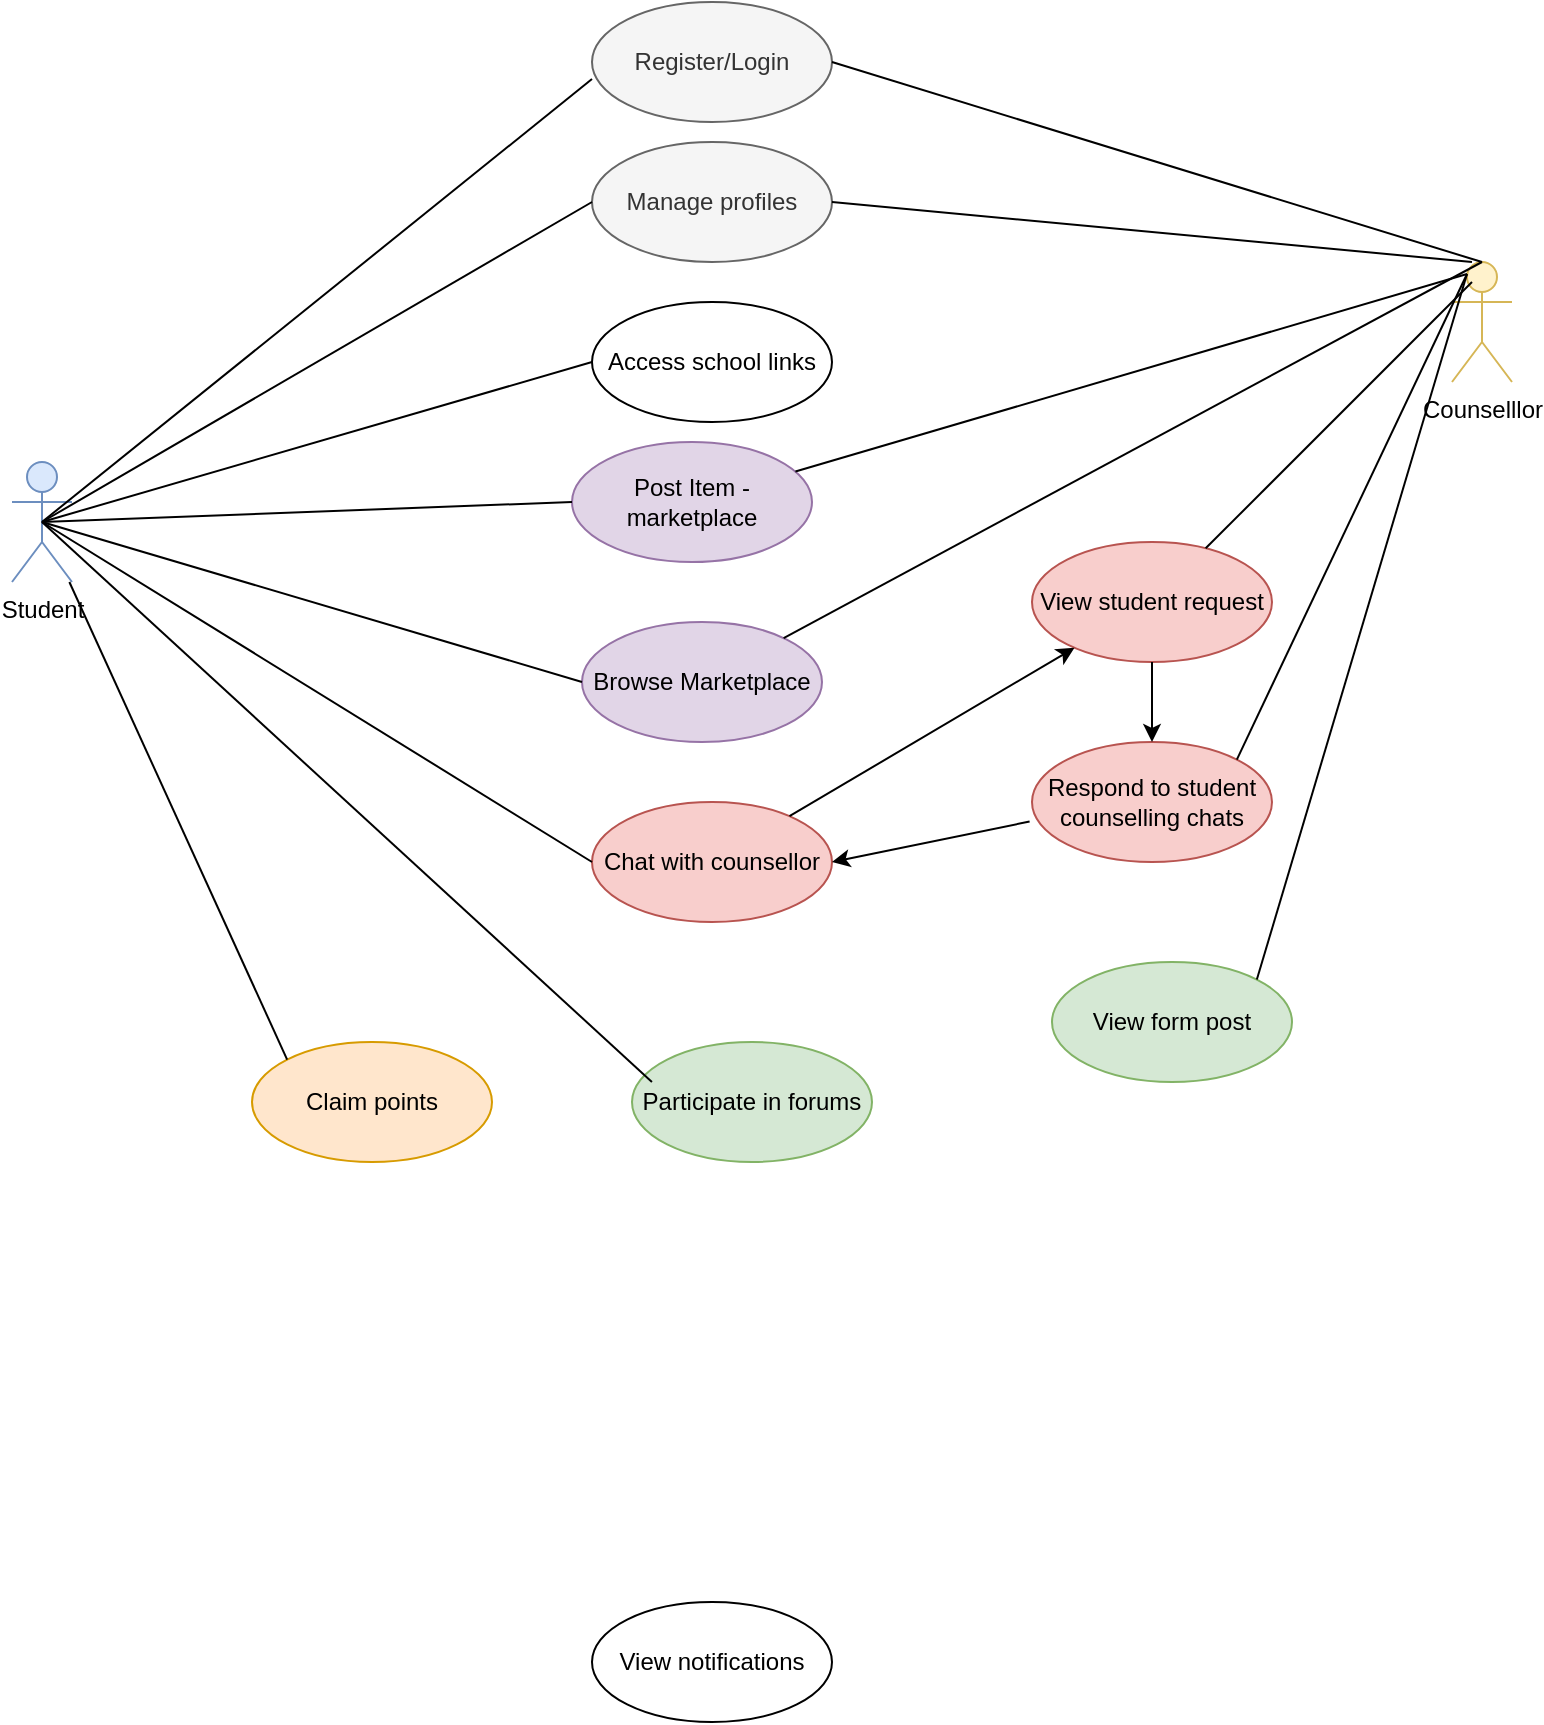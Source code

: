 <mxfile version="26.2.14">
  <diagram name="Page-1" id="8jL-0pATLc8GcxIL5tTk">
    <mxGraphModel dx="894" dy="574" grid="1" gridSize="10" guides="1" tooltips="1" connect="1" arrows="1" fold="1" page="1" pageScale="1" pageWidth="850" pageHeight="1100" math="0" shadow="0">
      <root>
        <mxCell id="0" />
        <mxCell id="1" parent="0" />
        <mxCell id="3PYbczPSeJeNQd67qq1C-2" value="Manage profiles" style="ellipse;whiteSpace=wrap;html=1;fillColor=#f5f5f5;fontColor=#333333;strokeColor=#666666;" vertex="1" parent="1">
          <mxGeometry x="310" y="100" width="120" height="60" as="geometry" />
        </mxCell>
        <mxCell id="3PYbczPSeJeNQd67qq1C-4" value="Register/Login" style="ellipse;whiteSpace=wrap;html=1;fillColor=#f5f5f5;strokeColor=#666666;fontColor=#333333;" vertex="1" parent="1">
          <mxGeometry x="310" y="30" width="120" height="60" as="geometry" />
        </mxCell>
        <mxCell id="3PYbczPSeJeNQd67qq1C-5" value="Access school links" style="ellipse;whiteSpace=wrap;html=1;" vertex="1" parent="1">
          <mxGeometry x="310" y="180" width="120" height="60" as="geometry" />
        </mxCell>
        <mxCell id="3PYbczPSeJeNQd67qq1C-6" value="Post Item - marketplace" style="ellipse;whiteSpace=wrap;html=1;fillColor=#e1d5e7;strokeColor=#9673a6;" vertex="1" parent="1">
          <mxGeometry x="300" y="250" width="120" height="60" as="geometry" />
        </mxCell>
        <mxCell id="3PYbczPSeJeNQd67qq1C-7" value="Browse Marketplace" style="ellipse;whiteSpace=wrap;html=1;fillColor=#e1d5e7;strokeColor=#9673a6;" vertex="1" parent="1">
          <mxGeometry x="305" y="340" width="120" height="60" as="geometry" />
        </mxCell>
        <mxCell id="3PYbczPSeJeNQd67qq1C-8" value="Participate in forums" style="ellipse;whiteSpace=wrap;html=1;fillColor=#d5e8d4;strokeColor=#82b366;" vertex="1" parent="1">
          <mxGeometry x="330" y="550" width="120" height="60" as="geometry" />
        </mxCell>
        <mxCell id="3PYbczPSeJeNQd67qq1C-10" value="Chat with counsellor" style="ellipse;whiteSpace=wrap;html=1;fillColor=#f8cecc;strokeColor=#b85450;" vertex="1" parent="1">
          <mxGeometry x="310" y="430" width="120" height="60" as="geometry" />
        </mxCell>
        <mxCell id="3PYbczPSeJeNQd67qq1C-11" value="Claim points" style="ellipse;whiteSpace=wrap;html=1;fillColor=#ffe6cc;strokeColor=#d79b00;" vertex="1" parent="1">
          <mxGeometry x="140" y="550" width="120" height="60" as="geometry" />
        </mxCell>
        <mxCell id="3PYbczPSeJeNQd67qq1C-12" value="View notifications" style="ellipse;whiteSpace=wrap;html=1;" vertex="1" parent="1">
          <mxGeometry x="310" y="830" width="120" height="60" as="geometry" />
        </mxCell>
        <mxCell id="3PYbczPSeJeNQd67qq1C-14" value="Student&lt;div&gt;&lt;br&gt;&lt;/div&gt;" style="shape=umlActor;verticalLabelPosition=bottom;verticalAlign=top;html=1;outlineConnect=0;fillColor=#dae8fc;strokeColor=#6c8ebf;" vertex="1" parent="1">
          <mxGeometry x="20" y="260" width="30" height="60" as="geometry" />
        </mxCell>
        <mxCell id="3PYbczPSeJeNQd67qq1C-15" value="View student request" style="ellipse;whiteSpace=wrap;html=1;fillColor=#f8cecc;strokeColor=#b85450;" vertex="1" parent="1">
          <mxGeometry x="530" y="300" width="120" height="60" as="geometry" />
        </mxCell>
        <mxCell id="3PYbczPSeJeNQd67qq1C-16" value="Respond to student counselling chats" style="ellipse;whiteSpace=wrap;html=1;fillColor=#f8cecc;strokeColor=#b85450;" vertex="1" parent="1">
          <mxGeometry x="530" y="400" width="120" height="60" as="geometry" />
        </mxCell>
        <mxCell id="3PYbczPSeJeNQd67qq1C-17" value="View form post" style="ellipse;whiteSpace=wrap;html=1;fillColor=#d5e8d4;strokeColor=#82b366;" vertex="1" parent="1">
          <mxGeometry x="540" y="510" width="120" height="60" as="geometry" />
        </mxCell>
        <mxCell id="3PYbczPSeJeNQd67qq1C-18" value="Counselllor" style="shape=umlActor;verticalLabelPosition=bottom;verticalAlign=top;html=1;outlineConnect=0;fillColor=#fff2cc;strokeColor=#d6b656;" vertex="1" parent="1">
          <mxGeometry x="740" y="160" width="30" height="60" as="geometry" />
        </mxCell>
        <mxCell id="3PYbczPSeJeNQd67qq1C-19" value="" style="endArrow=classic;html=1;rounded=0;" edge="1" parent="1" source="3PYbczPSeJeNQd67qq1C-10" target="3PYbczPSeJeNQd67qq1C-15">
          <mxGeometry width="50" height="50" relative="1" as="geometry">
            <mxPoint x="390" y="310" as="sourcePoint" />
            <mxPoint x="440" y="260" as="targetPoint" />
          </mxGeometry>
        </mxCell>
        <mxCell id="3PYbczPSeJeNQd67qq1C-20" value="" style="endArrow=classic;html=1;rounded=0;entryX=0.5;entryY=0;entryDx=0;entryDy=0;exitX=0.5;exitY=1;exitDx=0;exitDy=0;" edge="1" parent="1" source="3PYbczPSeJeNQd67qq1C-15" target="3PYbczPSeJeNQd67qq1C-16">
          <mxGeometry width="50" height="50" relative="1" as="geometry">
            <mxPoint x="390" y="310" as="sourcePoint" />
            <mxPoint x="440" y="260" as="targetPoint" />
          </mxGeometry>
        </mxCell>
        <mxCell id="3PYbczPSeJeNQd67qq1C-21" value="" style="endArrow=classic;html=1;rounded=0;entryX=1;entryY=0.5;entryDx=0;entryDy=0;exitX=-0.01;exitY=0.663;exitDx=0;exitDy=0;exitPerimeter=0;" edge="1" parent="1" source="3PYbczPSeJeNQd67qq1C-16" target="3PYbczPSeJeNQd67qq1C-10">
          <mxGeometry width="50" height="50" relative="1" as="geometry">
            <mxPoint x="390" y="310" as="sourcePoint" />
            <mxPoint x="440" y="260" as="targetPoint" />
          </mxGeometry>
        </mxCell>
        <mxCell id="3PYbczPSeJeNQd67qq1C-22" value="" style="endArrow=none;html=1;rounded=0;entryX=0.5;entryY=0;entryDx=0;entryDy=0;entryPerimeter=0;exitX=1;exitY=0.5;exitDx=0;exitDy=0;" edge="1" parent="1" source="3PYbczPSeJeNQd67qq1C-4" target="3PYbczPSeJeNQd67qq1C-18">
          <mxGeometry width="50" height="50" relative="1" as="geometry">
            <mxPoint x="390" y="310" as="sourcePoint" />
            <mxPoint x="440" y="260" as="targetPoint" />
          </mxGeometry>
        </mxCell>
        <mxCell id="3PYbczPSeJeNQd67qq1C-26" value="" style="endArrow=none;html=1;rounded=0;exitX=0.5;exitY=0.5;exitDx=0;exitDy=0;exitPerimeter=0;entryX=0;entryY=0.5;entryDx=0;entryDy=0;" edge="1" parent="1" source="3PYbczPSeJeNQd67qq1C-14" target="3PYbczPSeJeNQd67qq1C-7">
          <mxGeometry width="50" height="50" relative="1" as="geometry">
            <mxPoint x="390" y="460" as="sourcePoint" />
            <mxPoint x="440" y="410" as="targetPoint" />
          </mxGeometry>
        </mxCell>
        <mxCell id="3PYbczPSeJeNQd67qq1C-27" value="" style="endArrow=none;html=1;rounded=0;entryX=0;entryY=0.5;entryDx=0;entryDy=0;exitX=0.5;exitY=0.5;exitDx=0;exitDy=0;exitPerimeter=0;" edge="1" parent="1" source="3PYbczPSeJeNQd67qq1C-14" target="3PYbczPSeJeNQd67qq1C-6">
          <mxGeometry width="50" height="50" relative="1" as="geometry">
            <mxPoint x="390" y="420" as="sourcePoint" />
            <mxPoint x="440" y="370" as="targetPoint" />
          </mxGeometry>
        </mxCell>
        <mxCell id="3PYbczPSeJeNQd67qq1C-28" value="" style="endArrow=none;html=1;rounded=0;exitX=0;exitY=0.5;exitDx=0;exitDy=0;entryX=0.5;entryY=0.5;entryDx=0;entryDy=0;entryPerimeter=0;" edge="1" parent="1" source="3PYbczPSeJeNQd67qq1C-5" target="3PYbczPSeJeNQd67qq1C-14">
          <mxGeometry width="50" height="50" relative="1" as="geometry">
            <mxPoint x="410" y="370" as="sourcePoint" />
            <mxPoint x="460" y="320" as="targetPoint" />
          </mxGeometry>
        </mxCell>
        <mxCell id="3PYbczPSeJeNQd67qq1C-29" value="" style="endArrow=none;html=1;rounded=0;entryX=0;entryY=0.5;entryDx=0;entryDy=0;exitX=0.5;exitY=0.5;exitDx=0;exitDy=0;exitPerimeter=0;" edge="1" parent="1" source="3PYbczPSeJeNQd67qq1C-14" target="3PYbczPSeJeNQd67qq1C-2">
          <mxGeometry width="50" height="50" relative="1" as="geometry">
            <mxPoint x="410" y="360" as="sourcePoint" />
            <mxPoint x="460" y="310" as="targetPoint" />
          </mxGeometry>
        </mxCell>
        <mxCell id="3PYbczPSeJeNQd67qq1C-30" value="" style="endArrow=none;html=1;rounded=0;exitX=0;exitY=0.642;exitDx=0;exitDy=0;exitPerimeter=0;entryX=0.5;entryY=0.5;entryDx=0;entryDy=0;entryPerimeter=0;" edge="1" parent="1" source="3PYbczPSeJeNQd67qq1C-4" target="3PYbczPSeJeNQd67qq1C-14">
          <mxGeometry width="50" height="50" relative="1" as="geometry">
            <mxPoint x="410" y="360" as="sourcePoint" />
            <mxPoint x="460" y="310" as="targetPoint" />
          </mxGeometry>
        </mxCell>
        <mxCell id="3PYbczPSeJeNQd67qq1C-31" value="" style="endArrow=none;html=1;rounded=0;entryX=0;entryY=0.5;entryDx=0;entryDy=0;exitX=0.5;exitY=0.5;exitDx=0;exitDy=0;exitPerimeter=0;" edge="1" parent="1" source="3PYbczPSeJeNQd67qq1C-14" target="3PYbczPSeJeNQd67qq1C-10">
          <mxGeometry width="50" height="50" relative="1" as="geometry">
            <mxPoint x="410" y="360" as="sourcePoint" />
            <mxPoint x="460" y="310" as="targetPoint" />
          </mxGeometry>
        </mxCell>
        <mxCell id="3PYbczPSeJeNQd67qq1C-32" value="" style="endArrow=none;html=1;rounded=0;entryX=0.083;entryY=0.333;entryDx=0;entryDy=0;entryPerimeter=0;exitX=0.5;exitY=0.5;exitDx=0;exitDy=0;exitPerimeter=0;" edge="1" parent="1" source="3PYbczPSeJeNQd67qq1C-14" target="3PYbczPSeJeNQd67qq1C-8">
          <mxGeometry width="50" height="50" relative="1" as="geometry">
            <mxPoint x="410" y="360" as="sourcePoint" />
            <mxPoint x="460" y="310" as="targetPoint" />
          </mxGeometry>
        </mxCell>
        <mxCell id="3PYbczPSeJeNQd67qq1C-33" value="" style="endArrow=none;html=1;rounded=0;entryX=0;entryY=0;entryDx=0;entryDy=0;" edge="1" parent="1" source="3PYbczPSeJeNQd67qq1C-14" target="3PYbczPSeJeNQd67qq1C-11">
          <mxGeometry width="50" height="50" relative="1" as="geometry">
            <mxPoint x="410" y="360" as="sourcePoint" />
            <mxPoint x="460" y="310" as="targetPoint" />
          </mxGeometry>
        </mxCell>
        <mxCell id="3PYbczPSeJeNQd67qq1C-35" value="" style="endArrow=none;html=1;rounded=0;entryX=0.25;entryY=0.1;entryDx=0;entryDy=0;entryPerimeter=0;" edge="1" parent="1" source="3PYbczPSeJeNQd67qq1C-6" target="3PYbczPSeJeNQd67qq1C-18">
          <mxGeometry width="50" height="50" relative="1" as="geometry">
            <mxPoint x="590" y="260" as="sourcePoint" />
            <mxPoint x="460" y="290" as="targetPoint" />
          </mxGeometry>
        </mxCell>
        <mxCell id="3PYbczPSeJeNQd67qq1C-36" value="" style="endArrow=none;html=1;rounded=0;exitX=1;exitY=0;exitDx=0;exitDy=0;entryX=0.25;entryY=0.1;entryDx=0;entryDy=0;entryPerimeter=0;" edge="1" parent="1" source="3PYbczPSeJeNQd67qq1C-16" target="3PYbczPSeJeNQd67qq1C-18">
          <mxGeometry width="50" height="50" relative="1" as="geometry">
            <mxPoint x="410" y="340" as="sourcePoint" />
            <mxPoint x="795" y="160" as="targetPoint" />
          </mxGeometry>
        </mxCell>
        <mxCell id="3PYbczPSeJeNQd67qq1C-37" value="" style="endArrow=none;html=1;rounded=0;exitX=1;exitY=0;exitDx=0;exitDy=0;entryX=0.25;entryY=0.1;entryDx=0;entryDy=0;entryPerimeter=0;" edge="1" parent="1" source="3PYbczPSeJeNQd67qq1C-17" target="3PYbczPSeJeNQd67qq1C-18">
          <mxGeometry width="50" height="50" relative="1" as="geometry">
            <mxPoint x="410" y="340" as="sourcePoint" />
            <mxPoint x="460" y="290" as="targetPoint" />
          </mxGeometry>
        </mxCell>
        <mxCell id="3PYbczPSeJeNQd67qq1C-38" value="" style="endArrow=none;html=1;rounded=0;entryX=0.5;entryY=0;entryDx=0;entryDy=0;entryPerimeter=0;" edge="1" parent="1" source="3PYbczPSeJeNQd67qq1C-7" target="3PYbczPSeJeNQd67qq1C-18">
          <mxGeometry width="50" height="50" relative="1" as="geometry">
            <mxPoint x="440" y="360" as="sourcePoint" />
            <mxPoint x="490" y="310" as="targetPoint" />
          </mxGeometry>
        </mxCell>
        <mxCell id="3PYbczPSeJeNQd67qq1C-39" value="" style="endArrow=none;html=1;rounded=0;" edge="1" parent="1" source="3PYbczPSeJeNQd67qq1C-15">
          <mxGeometry width="50" height="50" relative="1" as="geometry">
            <mxPoint x="440" y="360" as="sourcePoint" />
            <mxPoint x="750" y="170" as="targetPoint" />
          </mxGeometry>
        </mxCell>
        <mxCell id="3PYbczPSeJeNQd67qq1C-41" value="" style="endArrow=none;html=1;rounded=0;exitX=1;exitY=0.5;exitDx=0;exitDy=0;" edge="1" parent="1" source="3PYbczPSeJeNQd67qq1C-2">
          <mxGeometry width="50" height="50" relative="1" as="geometry">
            <mxPoint x="310" y="350" as="sourcePoint" />
            <mxPoint x="750" y="160" as="targetPoint" />
          </mxGeometry>
        </mxCell>
      </root>
    </mxGraphModel>
  </diagram>
</mxfile>
